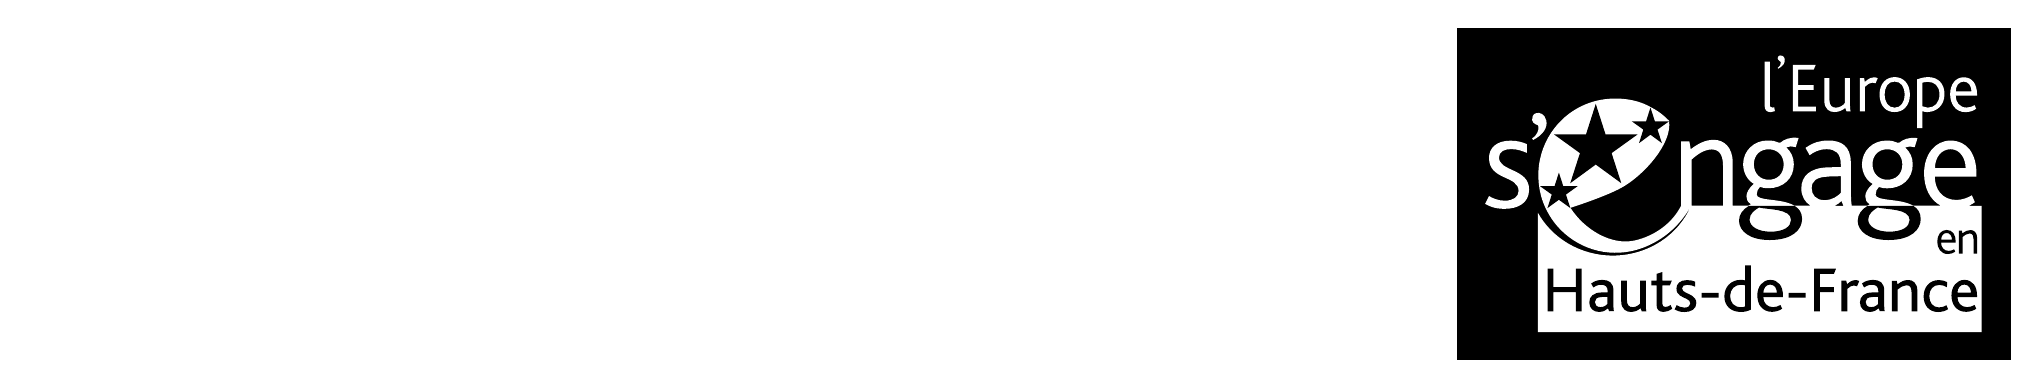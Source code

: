 \usetikzlibrary{svg.path}
\begin{tikzpicture}[x=1pt,y=1pt]
  \fill[black] (-10,10) rectangle +(200,-120);
  \fill[white] svg{M 174.7 -54.37 C 175.56 -54 176.35 -53.54 176.95 -53.05 L 175.86 -50.57 C 174.47 -51.46 172.29 -52.25 170.27 -52.25 C 165.05 -52.25 162.47 -48.29 162.47 -43.79 H 177.54 V -42.93 C 177.54 -35.62 174.21 -30.8 168.16 -30.8 C 162.5 -30.8 158.6 -35.86 158.6 -42.67 C 158.6 -47.69 160.62 -52.32 164.69 -54.33 H 154.64 C 150.01 -51.56 141.08 -52.81 141.08 -50.3 C 141.08 -49.11 141.55 -48.35 142.27 -47.56 C 143.17 -47.92 144.16 -48.05 145.25 -48.05 C 150.74 -48.05 154.5 -44.52 154.5 -39.39 C 154.5 -36.91 153.51 -34.86 151.76 -33.28 C 152.75 -32.78 153.94 -32.88 155.2 -33.18 L 156.22 -29.91 C 153.28 -29.41 150.87 -30.47 149.64 -31.56 C 149.48 -31.72 149.35 -31.76 149.05 -31.59 C 147.89 -31 146.67 -30.8 144.92 -30.8 C 140.16 -30.8 136.16 -34.43 136.16 -39.36 C 136.16 -42.3 137.61 -45.08 140.03 -46.47 C 138.14 -48.05 137.35 -49.81 137.35 -50.93 C 137.35 -52.02 137.71 -53.11 139 -53.81 C 138.67 -53.97 138.37 -54.14 138.07 -54.33 H 132.46 C 132.26 -53.34 132.12 -51.26 132.12 -45.9 V -38.73 C 132.12 -32.72 128.55 -30.77 124.06 -30.77 C 121.08 -30.77 118.6 -31.43 115.76 -33.44 L 117.25 -36.09 C 118.51 -35.13 120.39 -33.91 123.43 -33.91 C 126.41 -33.91 128.49 -35.26 128.49 -39.26 V -40.35 L 123.7 -40.48 C 117.48 -40.68 114.24 -43.52 114.24 -48.15 C 114.24 -50.96 115.6 -53.11 117.55 -54.3 H 111.66 C 107.04 -51.52 98.11 -52.78 98.11 -50.27 C 98.11 -49.08 98.57 -48.32 99.3 -47.52 C 100.19 -47.89 101.18 -48.02 102.28 -48.02 C 107.76 -48.02 111.53 -44.48 111.53 -39.36 C 111.53 -36.88 110.54 -34.83 108.79 -33.24 C 109.78 -32.75 110.97 -32.85 112.23 -33.15 L 113.25 -29.87 C 110.31 -29.38 107.89 -30.43 106.7 -31.53 C 106.54 -31.69 106.41 -31.72 106.11 -31.56 C 104.95 -30.96 103.73 -30.77 101.98 -30.77 C 97.22 -30.77 93.22 -34.4 93.22 -39.33 C 93.22 -42.27 94.67 -45.05 97.09 -46.43 C 95.2 -48.02 94.41 -49.77 94.41 -50.9 C 94.41 -51.99 94.77 -53.08 96.06 -53.77 C 95.73 -53.94 95.43 -54.1 95.14 -54.3 H 89.45 V -38.83 C 89.45 -32.98 86.08 -30.53 82.67 -30.53 C 79.4 -30.53 77.05 -31.89 74.28 -33.91 L 73.78 -31.13 H 70.81 V -54.3 C 67.63 -60.71 61.15 -65.31 54.01 -66.9 C 45.45 -68.78 35.83 -62.9 30.78 -55.06 C 30.68 -54.9 30.81 -55.09 30.81 -55.09 S 43.3 -51.13 49.32 -47.79 C 57.25 -43.39 67.7 -31.89 66.44 -23.63 C 64.26 -21.54 62.94 -20.22 58.38 -17.97 C 53.39 -15.53 45.98 -14.8 39.44 -16.62 C 27.6 -19.92 19.73 -30.47 19.24 -42.1 V -44.42 C 19.27 -45.05 19.3 -45.67 19.37 -46.3 C 19.37 -46.37 19.4 -46.47 19.4 -46.53 C 19.4 -46.63 19.44 -46.76 19.44 -46.86 C 19.6 -48.19 19.83 -49.48 20.2 -50.8 C 20.23 -50.86 20.23 -50.93 20.26 -51 C 20.66 -52.42 21.16 -53.77 21.78 -55.09 C 21.78 -55.09 21.78 -55.13 21.82 -55.13 C 22.48 -56.55 23.24 -57.9 24.1 -59.16 C 24.13 -59.23 24.16 -59.26 24.2 -59.33 L 24.23 -59.36 C 24.79 -60.15 25.39 -60.95 26.02 -61.67 C 32.86 -69.57 43.9 -73.31 54.61 -70.3 C 60.92 -68.52 69.02 -63.99 74.41 -54.37 C 69.85 -64.91 58.87 -72.35 46.11 -72.35 C 34.38 -72.35 24.16 -66.07 19.04 -56.88 V -99.98 H 179.43 V -54.37 H 174.57 Z M 168.19 -33.91 C 171.76 -33.91 173.61 -37.44 173.61 -40.72 H 162.54 C 162.54 -36.98 164.72 -33.91 168.19 -33.91 Z M 139.96 -39.36 C 139.96 -36.09 142.14 -33.94 145.31 -33.94 C 148.45 -33.94 150.74 -36.12 150.74 -39.39 C 150.74 -42.96 148.39 -44.95 145.31 -44.95 C 142.14 -44.95 139.96 -42.6 139.96 -39.33 Z M 97.09 -39.36 C 97.09 -36.09 99.27 -33.94 102.44 -33.94 C 105.58 -33.94 107.86 -36.12 107.86 -39.39 C 107.86 -42.96 105.51 -44.95 102.44 -44.95 C 99.27 -44.95 97.09 -42.6 97.09 -39.33 Z M 123.89 -43.79 L 128.55 -43.66 V -49.64 C 127.46 -50.8 125.61 -52.32 122.54 -52.32 S 117.98 -50.37 117.98 -47.99 C 117.98 -45.41 119.66 -43.95 123.89 -43.82 Z M 128.75 -52.65 L 129.45 -54.37 H 126.31 C 127.3 -53.87 128.09 -53.28 128.75 -52.65 Z M 74.57 -54.37 V -37.67 C 76.43 -36.02 79 -34 81.88 -34 C 85.45 -34 85.95 -37.28 85.95 -40.22 V -54.33 H 74.57 Z M 22.08 -23.53 C 22.71 -26.14 20.73 -28.85 17.35 -30.57 C 17.06 -30.57 16.86 -30.34 16.96 -30.04 C 18.54 -29.15 19.54 -27 19.24 -25.71 C 19.07 -25.01 19.01 -25.18 18.28 -24.95 C 17.62 -24.75 17.09 -24.02 16.96 -23.39 C 16.73 -22.34 17.35 -21.11 18.54 -20.85 C 19.73 -20.55 21.52 -21.21 22.08 -23.53 Z M 6.97 -55.46 C 3.6 -55.46 1.55 -54.57 0 -53.67 L 1.39 -50.83 C 2.48 -51.52 4.53 -52.52 7.11 -52.52 C 9.98 -52.52 12.07 -51.23 12.07 -49.05 C 12.07 -43.26 1.39 -45.31 1.39 -37.05 C 1.39 -33.67 3.83 -30.83 9.19 -30.83 C 11.67 -30.83 13.55 -31.39 15.11 -32.09 V -35.26 C 13.45 -34.57 11.77 -33.87 9.35 -33.87 C 6.97 -33.87 4.99 -34.73 4.99 -36.85 C 4.99 -42.1 15.87 -40.78 15.87 -48.48 C 15.87 -53.41 11.8 -55.46 6.97 -55.46 Z M 108.23 -1.35 C 108.52 -2.63 107.56 -3.96 105.91 -4.82 C 105.75 -4.82 105.68 -4.68 105.71 -4.55 C 106.51 -4.12 107 -3.06 106.84 -2.4 C 106.77 -2.07 106.74 -2.14 106.37 -2.04 C 106.04 -1.94 105.78 -1.58 105.71 -1.28 C 105.58 -.75 105.91 -.16 106.51 -.02 S 107.96 -.22 108.26 -1.35 Z M 103.1 -20.52 C 101.61 -20.52 100.99 -19.56 100.99 -18.3 V -2.24 H 102.84 V -17.48 C 102.84 -18.63 103.1 -18.87 103.83 -18.87 C 103.96 -18.87 104.16 -18.87 104.46 -18.8 L 104.69 -20.15 C 104.13 -20.42 103.7 -20.55 103.1 -20.55 Z M 111.2 -20.25 V -3.46 H 119.43 L 118.7 -5.18 H 113.05 V -10.8 H 118.67 V -12.52 H 113.05 V -18.5 H 119.5 V -20.25 Z M 130.6 -20.25 L 130.11 -19 C 129.22 -19.76 127.83 -20.48 126.21 -20.48 S 122.54 -19.66 122.54 -16.25 V -8.19 H 124.39 V -16.09 C 124.39 -18.1 125.22 -18.9 126.74 -18.9 S 129.45 -17.94 129.94 -17.28 V -8.19 H 131.79 V -15.2 C 131.79 -19 131.86 -19.72 132.06 -20.25 H 130.57 Z M 141.05 -10.07 C 140.79 -9.97 140.42 -9.87 139.89 -9.87 C 139.17 -9.87 138.01 -10.47 137.25 -11.33 V -20.25 H 135.4 V -8.22 H 136.92 L 137.18 -9.61 C 138.84 -8.12 139.76 -7.92 140.62 -7.92 C 141.15 -7.92 141.61 -8.12 141.84 -8.29 L 141.05 -10.11 Z M 151.73 -19 C 150.8 -19.96 149.45 -20.48 147.93 -20.48 S 145.12 -19.99 144.19 -19 C 143.1 -17.87 142.5 -16.15 142.5 -14.17 S 143.1 -10.54 144.19 -9.41 C 145.15 -8.42 146.47 -7.86 147.96 -7.86 C 149.51 -7.86 150.8 -8.42 151.79 -9.41 C 152.85 -10.54 153.48 -12.19 153.48 -14.17 S 152.88 -17.84 151.76 -18.96 Z M 147.93 -9.48 C 145.64 -9.48 144.36 -11.3 144.36 -14.17 C 144.36 -17.01 145.71 -18.9 147.96 -18.9 S 151.56 -17.01 151.56 -14.17 S 150.27 -9.48 147.96 -9.48 Z M 159.96 -20.52 C 159.07 -20.52 158.47 -20.35 157.94 -20.12 V -26.27 H 156.09 V -8.68 C 156.92 -8.42 158.31 -7.86 160.02 -7.86 C 163.66 -7.86 165.97 -10.2 165.97 -14.04 C 165.97 -18.24 162.93 -20.45 159.92 -20.45 Z M 160.02 -9.58 C 159.16 -9.58 158.5 -9.71 157.97 -9.87 V -18.4 C 158.64 -18.7 159.13 -18.9 159.92 -18.9 C 162.44 -18.9 164.16 -17.08 164.16 -14.11 C 164.16 -10.93 162.24 -9.58 160.06 -9.58 Z M 170.01 -14.53 C 170.01 -16.82 171.33 -18.87 174.01 -18.87 C 175.03 -18.87 176.16 -18.47 176.85 -18.01 L 177.41 -19.29 C 176.55 -20.02 175.03 -20.52 173.61 -20.52 C 169.84 -20.52 168.02 -17.44 168.02 -14.01 C 168.02 -10.5 170.01 -7.92 172.92 -7.92 C 176.02 -7.92 177.74 -10.4 177.74 -14.14 V -14.57 H 170.04 Z M 172.95 -9.48 C 171.16 -9.48 170.04 -11.06 170.04 -12.98 H 175.73 C 175.73 -11.3 174.77 -9.48 172.95 -9.48 Z};
  \fill[black] svg{M 91.73 -59.72 C 91.73 -63.59 95.7 -66.73 102.8 -66.73 C 111 -66.73 114.51 -62.99 114.51 -59.13 C 114.51 -56.81 113.42 -55.36 111.8 -54.37 H 95.3 C 93.15 -55.69 91.73 -57.44 91.73 -59.72 Z M 98.9 -54.96 C 101.98 -55.82 110.51 -55.26 110.51 -59.49 C 110.51 -62.04 107.73 -63.72 103.1 -63.72 C 98.54 -63.72 95.53 -61.77 95.53 -59.36 C 95.53 -57.11 97.61 -55.79 98.9 -55 Z M 134.6 -59.72 C 134.6 -63.59 138.57 -66.73 145.68 -66.73 C 153.88 -66.73 157.38 -62.99 157.38 -59.13 C 157.38 -56.81 156.29 -55.36 154.67 -54.37 H 138.17 C 136.03 -55.69 134.64 -57.44 134.64 -59.72 Z M 141.78 -54.96 C 144.85 -55.82 153.38 -55.26 153.38 -59.49 C 153.38 -62.04 150.6 -63.72 145.98 -63.72 C 141.41 -63.72 138.41 -61.77 138.41 -59.36 C 138.41 -57.11 140.49 -55.79 141.78 -55 Z};
  \fill[black] svg{M 55.6 -31.72 L 59.73 -28.68 L 63.86 -31.72 L 62.28 -26.83 L 66.48 -23.82 H 61.32 L 59.73 -18.87 L 58.15 -23.82 H 52.96 L 57.15 -26.83 Z M 22.51 -55.19 L 26.64 -52.19 L 30.78 -55.19 L 29.19 -50.3 L 33.39 -47.29 H 28.23 L 26.64 -42.37 L 25.06 -47.29 H 19.87 L 24.06 -50.3 Z};
  \fill[black] svg{M 30.74 -46.2 L 39.96 -39.46 L 49.19 -46.2 L 45.68 -35.33 L 55.07 -28.58 H 43.5 L 39.96 -17.54 L 36.43 -28.58 H 24.89 L 34.25 -35.33 Z};
  \fill[black] svg{M 164.75 -67.69 C 164.75 -69.28 165.68 -70.66 167.49 -70.66 C 168.19 -70.66 168.98 -70.4 169.45 -70.07 L 169.84 -70.96 C 169.25 -71.46 168.19 -71.79 167.23 -71.79 C 164.65 -71.79 163.36 -69.67 163.36 -67.29 C 163.36 -64.88 164.72 -63.09 166.73 -63.09 C 168.88 -63.09 170.04 -64.78 170.04 -67.36 V -67.66 H 164.72 Z M 166.77 -64.18 C 165.54 -64.18 164.78 -65.28 164.78 -66.6 H 168.68 C 168.68 -65.44 168.02 -64.18 166.77 -64.18 Z M 176.49 -71.62 V -66.53 C 176.49 -65.51 176.32 -64.35 175.06 -64.35 C 174.04 -64.35 173.15 -65.08 172.49 -65.64 V -71.62 H 171.2 V -63.33 H 172.25 L 172.42 -64.32 C 173.41 -63.59 174.24 -63.13 175.4 -63.13 C 176.59 -63.13 177.78 -63.99 177.78 -66.07 V -71.66 H 176.49 Z};
  \fill[black] svg{M 32.76 -92.48 V -85.57 H 24.63 V -92.48 H 22.54 V -77.08 H 24.63 V -83.75 H 32.76 V -77.08 H 34.84 V -92.48 Z M 44.82 -92.48 L 44.39 -91.42 C 44.03 -91.75 43.6 -92.05 43.04 -92.32 C 42.51 -92.58 41.85 -92.71 41.06 -92.71 C 40.59 -92.71 40.13 -92.65 39.73 -92.48 C 39.3 -92.32 38.94 -92.08 38.64 -91.79 S 38.08 -91.13 37.88 -90.7 S 37.62 -89.8 37.62 -89.27 C 37.62 -88.15 38.01 -87.29 38.77 -86.66 S 40.66 -85.7 42.11 -85.67 L 44.26 -85.61 V -85.18 C 44.26 -84.32 44.03 -83.72 43.6 -83.39 S 42.61 -82.89 41.95 -82.89 C 41.25 -82.89 40.69 -82.99 40.23 -83.23 C 39.77 -83.42 39.37 -83.65 39.07 -83.85 L 38.31 -82.43 C 39.01 -81.94 39.67 -81.57 40.33 -81.41 C 40.96 -81.24 41.65 -81.14 42.38 -81.14 C 42.94 -81.14 43.5 -81.21 43.96 -81.34 C 44.46 -81.47 44.89 -81.7 45.22 -82 C 45.58 -82.3 45.85 -82.7 46.05 -83.19 S 46.34 -84.28 46.34 -84.98 V -90.3 C 46.34 -90.73 46.38 -91.09 46.38 -91.39 C 46.41 -91.69 46.41 -91.92 46.44 -92.05 C 46.48 -92.22 46.51 -92.35 46.54 -92.45 H 44.82 Z M 44.23 -87.26 L 42.21 -87.32 C 41.29 -87.36 40.63 -87.52 40.23 -87.82 S 39.63 -88.55 39.63 -89.11 C 39.63 -89.64 39.8 -90.07 40.13 -90.43 S 40.99 -90.96 41.65 -90.96 S 42.84 -90.83 43.24 -90.6 S 43.96 -90.13 44.2 -89.87 V -87.19 Z M 56.59 -92.48 L 56.16 -91.36 C 55.77 -91.72 55.27 -92.02 54.64 -92.32 C 54.05 -92.58 53.35 -92.71 52.63 -92.71 C 52.26 -92.71 51.86 -92.65 51.47 -92.55 C 51.07 -92.41 50.67 -92.22 50.34 -91.92 S 49.72 -91.22 49.48 -90.7 S 49.15 -89.51 49.15 -88.71 V -81.44 H 51.24 V -88.55 C 51.24 -89.37 51.4 -90 51.77 -90.4 S 52.63 -90.99 53.32 -90.99 C 53.62 -90.99 53.91 -90.96 54.21 -90.86 C 54.48 -90.76 54.74 -90.66 54.97 -90.53 S 55.4 -90.27 55.57 -90.13 S 55.9 -89.84 56 -89.7 V -81.44 H 58.05 V -90.17 C 58.05 -90.63 58.08 -91.03 58.08 -91.32 C 58.11 -91.62 58.11 -91.85 58.15 -92.05 C 58.18 -92.22 58.21 -92.38 58.24 -92.48 H 56.56 Z M 66.08 -92.41 C 65.52 -92.61 64.96 -92.71 64.46 -92.71 C 63.6 -92.71 62.94 -92.48 62.54 -92.05 S 61.95 -91.03 61.95 -90.3 V -83.09 H 60.1 V -81.44 H 61.95 V -78.96 L 64.03 -78.3 V -81.44 H 67.43 L 66.74 -83.09 H 64 V -89.61 C 64 -90.5 64.36 -90.93 65.09 -90.93 C 65.45 -90.93 65.81 -90.86 66.18 -90.7 C 66.51 -90.53 66.81 -90.37 67 -90.2 L 67.6 -91.59 C 67.14 -91.92 66.61 -92.22 66.05 -92.41 Z M 75.96 -90.93 C 75.73 -91.36 75.43 -91.69 75.04 -91.95 S 74.18 -92.41 73.68 -92.55 C 73.15 -92.68 72.59 -92.75 72 -92.75 C 71.17 -92.75 70.44 -92.65 69.88 -92.45 S 68.86 -92.05 68.46 -91.82 L 69.19 -90.27 C 69.48 -90.46 69.88 -90.66 70.38 -90.86 C 70.84 -91.06 71.4 -91.16 71.96 -91.16 C 72.62 -91.16 73.15 -91.03 73.55 -90.76 S 74.14 -90.13 74.14 -89.67 C 74.14 -89.27 74.01 -88.94 73.78 -88.68 C 73.52 -88.41 73.22 -88.22 72.86 -88.02 S 72.06 -87.65 71.63 -87.46 C 71.2 -87.29 70.81 -87.06 70.41 -86.8 C 70.05 -86.53 69.72 -86.2 69.48 -85.8 C 69.22 -85.41 69.12 -84.88 69.12 -84.25 C 69.12 -83.82 69.19 -83.42 69.35 -83.06 S 69.75 -82.37 70.08 -82.1 C 70.41 -81.8 70.81 -81.61 71.27 -81.44 C 71.76 -81.27 72.33 -81.21 72.95 -81.21 S 74.11 -81.27 74.61 -81.37 C 75.07 -81.47 75.5 -81.64 75.9 -81.8 V -83.59 C 75.47 -83.42 75.04 -83.26 74.57 -83.13 S 73.62 -82.93 73.02 -82.93 C 72.46 -82.93 72.03 -83.03 71.67 -83.23 S 71.14 -83.75 71.14 -84.18 C 71.14 -84.55 71.27 -84.84 71.53 -85.11 C 71.8 -85.34 72.1 -85.54 72.49 -85.74 C 72.86 -85.94 73.29 -86.1 73.71 -86.3 C 74.18 -86.5 74.57 -86.73 74.94 -86.99 S 75.63 -87.59 75.9 -87.99 S 76.29 -88.91 76.29 -89.51 S 76.19 -90.6 75.96 -91.03 Z M 78.24 -87.59 V -85.84 H 84.39 V -87.59 Z M 94.47 -92.48 C 93.85 -92.65 93.09 -92.71 92.26 -92.71 C 91.47 -92.71 90.71 -92.58 90.01 -92.35 S 88.69 -91.75 88.16 -91.29 S 87.23 -90.23 86.9 -89.54 C 86.61 -88.84 86.44 -88.02 86.44 -87.06 C 86.44 -86.2 86.57 -85.41 86.87 -84.68 S 87.57 -83.32 88.09 -82.8 S 89.25 -81.87 89.95 -81.57 S 91.43 -81.14 92.26 -81.14 C 92.62 -81.14 92.92 -81.14 93.18 -81.18 S 93.68 -81.24 93.91 -81.31 V -75.92 H 95.99 V -91.89 C 95.6 -92.12 95.07 -92.28 94.44 -92.45 Z M 93.95 -83.13 C 93.71 -83.06 93.52 -82.99 93.28 -82.96 S 92.76 -82.89 92.36 -82.89 C 91.83 -82.89 91.33 -82.99 90.87 -83.19 S 89.98 -83.65 89.65 -83.99 C 89.28 -84.35 89.02 -84.78 88.82 -85.27 S 88.52 -86.37 88.52 -86.96 C 88.52 -88.12 88.85 -89.11 89.52 -89.87 S 91.17 -90.99 92.52 -90.99 C 92.79 -90.99 93.05 -90.96 93.32 -90.93 S 93.78 -90.83 93.95 -90.73 Z M 100.52 -87.42 C 100.52 -87.92 100.59 -88.38 100.75 -88.81 S 101.15 -89.61 101.45 -89.94 S 102.11 -90.53 102.54 -90.7 C 102.97 -90.89 103.47 -90.99 104.03 -90.99 C 104.52 -90.99 104.99 -90.93 105.45 -90.76 C 105.91 -90.63 106.34 -90.43 106.7 -90.2 L 107.3 -91.56 C 106.8 -91.92 106.24 -92.18 105.58 -92.38 S 104.26 -92.68 103.63 -92.68 C 102.74 -92.68 101.94 -92.51 101.28 -92.18 S 100.06 -91.42 99.63 -90.89 S 98.87 -89.74 98.67 -89.01 C 98.47 -88.32 98.34 -87.56 98.34 -86.76 S 98.44 -85.24 98.67 -84.55 S 99.2 -83.26 99.63 -82.76 C 100.06 -82.23 100.52 -81.84 101.12 -81.57 C 101.68 -81.27 102.34 -81.14 103.04 -81.14 C 103.76 -81.14 104.39 -81.27 104.95 -81.54 S 106.01 -82.2 106.41 -82.7 S 107.1 -83.79 107.3 -84.48 S 107.6 -85.97 107.6 -86.83 V -87.36 H 100.52 Z M 105.25 -84.71 C 105.15 -84.35 104.99 -84.05 104.82 -83.75 C 104.62 -83.46 104.39 -83.26 104.06 -83.09 C 103.76 -82.93 103.4 -82.83 103 -82.83 S 102.28 -82.89 101.98 -83.06 S 101.42 -83.42 101.18 -83.69 S 100.79 -84.28 100.69 -84.65 C 100.56 -85.01 100.52 -85.37 100.52 -85.77 H 105.42 C 105.42 -85.41 105.35 -85.04 105.25 -84.71 Z M 109.68 -87.59 V -85.84 H 115.83 V -87.59 Z M 126.04 -78.93 H 120.92 V -83.75 H 126.01 V -85.57 H 120.92 V -92.48 H 118.87 V -77.08 H 126.77 Z M 134.31 -83.42 C 133.98 -83.26 133.61 -83.16 133.22 -83.16 C 132.85 -83.16 132.46 -83.26 132.09 -83.46 C 131.7 -83.65 131.3 -83.95 130.84 -84.38 V -92.48 H 128.75 V -81.44 H 130.47 L 130.77 -82.7 C 131.46 -82.07 132.03 -81.67 132.49 -81.47 S 133.38 -81.18 133.81 -81.18 C 134.11 -81.18 134.37 -81.21 134.6 -81.31 C 134.84 -81.37 135 -81.47 135.17 -81.57 L 134.34 -83.49 Z M 142.64 -92.48 L 142.21 -91.42 C 141.84 -91.75 141.41 -92.05 140.85 -92.32 C 140.32 -92.58 139.66 -92.71 138.87 -92.71 C 138.41 -92.71 137.94 -92.65 137.55 -92.48 C 137.12 -92.32 136.75 -92.08 136.46 -91.79 S 135.89 -91.13 135.69 -90.7 S 135.43 -89.8 135.43 -89.27 C 135.43 -88.15 135.83 -87.29 136.59 -86.66 S 138.47 -85.7 139.93 -85.67 L 142.07 -85.61 V -85.18 C 142.07 -84.32 141.84 -83.72 141.41 -83.39 S 140.42 -82.89 139.79 -82.89 C 139.1 -82.89 138.54 -82.99 138.07 -83.23 C 137.61 -83.42 137.22 -83.65 136.92 -83.85 L 136.16 -82.43 C 136.85 -81.94 137.51 -81.57 138.17 -81.41 C 138.8 -81.24 139.5 -81.14 140.22 -81.14 C 140.79 -81.14 141.35 -81.21 141.81 -81.34 C 142.31 -81.47 142.74 -81.7 143.07 -82 C 143.43 -82.3 143.69 -82.7 143.89 -83.19 S 144.19 -84.28 144.19 -84.98 V -90.3 C 144.19 -90.73 144.22 -91.09 144.22 -91.39 C 144.26 -91.69 144.26 -91.92 144.29 -92.05 C 144.32 -92.22 144.36 -92.35 144.39 -92.45 H 142.67 Z M 142.04 -87.26 L 140.03 -87.32 C 139.1 -87.36 138.44 -87.52 138.04 -87.82 S 137.45 -88.55 137.45 -89.11 C 137.45 -89.64 137.61 -90.07 137.94 -90.43 S 138.8 -90.96 139.46 -90.96 S 140.65 -90.83 141.05 -90.6 S 141.78 -90.13 142.01 -89.87 V -87.19 Z M 154.07 -92.48 V -85.77 C 154.07 -85.44 154.04 -85.11 154.01 -84.81 C 153.97 -84.48 153.88 -84.18 153.78 -83.92 C 153.64 -83.65 153.48 -83.42 153.21 -83.29 C 152.98 -83.13 152.65 -83.06 152.26 -83.06 C 151.66 -83.06 151.07 -83.23 150.54 -83.56 C 149.98 -83.89 149.48 -84.22 149.05 -84.61 V -92.51 H 146.97 V -81.47 H 148.72 L 148.98 -82.73 C 149.61 -82.27 150.24 -81.9 150.83 -81.61 C 151.43 -81.34 152.12 -81.18 152.88 -81.18 C 153.28 -81.18 153.68 -81.24 154.07 -81.37 S 154.8 -81.74 155.13 -82.07 C 155.43 -82.4 155.69 -82.8 155.89 -83.29 S 156.16 -84.38 156.16 -85.08 V -92.48 Z M 165.78 -92.38 C 165.15 -92.61 164.45 -92.75 163.69 -92.75 C 162.83 -92.75 162.07 -92.58 161.41 -92.28 S 160.22 -91.56 159.76 -91.06 C 159.33 -90.53 159 -89.94 158.77 -89.27 C 158.54 -88.58 158.44 -87.85 158.44 -87.09 C 158.44 -86.3 158.57 -85.54 158.8 -84.84 S 159.4 -83.52 159.86 -82.96 C 160.32 -82.43 160.92 -81.97 161.61 -81.67 C 162.31 -81.34 163.1 -81.21 163.99 -81.21 C 164.59 -81.21 165.11 -81.27 165.61 -81.41 S 166.54 -81.7 166.9 -81.94 L 166.87 -83.79 C 166.5 -83.52 166.11 -83.32 165.61 -83.19 C 165.15 -83.03 164.59 -82.96 164.02 -82.96 S 163 -83.06 162.54 -83.26 C 162.11 -83.46 161.74 -83.75 161.41 -84.12 C 161.11 -84.48 160.88 -84.91 160.72 -85.41 S 160.49 -86.43 160.49 -87.03 C 160.49 -87.59 160.55 -88.12 160.72 -88.61 S 161.11 -89.54 161.38 -89.9 C 161.68 -90.27 162.04 -90.53 162.47 -90.76 C 162.9 -90.96 163.4 -91.09 163.96 -91.09 S 165.05 -91.03 165.48 -90.86 S 166.3 -90.5 166.67 -90.3 L 167.26 -91.72 C 166.83 -92.02 166.3 -92.25 165.68 -92.48 Z M 170.67 -87.42 C 170.67 -87.92 170.73 -88.38 170.9 -88.81 S 171.3 -89.61 171.59 -89.94 S 172.25 -90.53 172.68 -90.7 C 173.11 -90.89 173.61 -90.99 174.17 -90.99 C 174.67 -90.99 175.13 -90.93 175.59 -90.76 C 176.06 -90.63 176.49 -90.43 176.85 -90.2 L 177.44 -91.56 C 176.95 -91.92 176.39 -92.18 175.73 -92.38 S 174.4 -92.68 173.78 -92.68 C 172.88 -92.68 172.09 -92.51 171.43 -92.18 S 170.21 -91.42 169.78 -90.89 S 169.02 -89.74 168.82 -89.01 C 168.62 -88.32 168.49 -87.56 168.49 -86.76 S 168.59 -85.24 168.82 -84.55 S 169.35 -83.26 169.78 -82.76 C 170.21 -82.23 170.67 -81.84 171.26 -81.57 C 171.83 -81.27 172.49 -81.14 173.18 -81.14 C 173.91 -81.14 174.54 -81.27 175.1 -81.54 S 176.16 -82.2 176.55 -82.7 S 177.25 -83.79 177.44 -84.48 S 177.74 -85.97 177.74 -86.83 V -87.36 H 170.67 Z M 175.4 -84.71 C 175.3 -84.35 175.13 -84.05 174.97 -83.75 C 174.77 -83.46 174.54 -83.26 174.21 -83.09 C 173.91 -82.93 173.54 -82.83 173.15 -82.83 S 172.42 -82.89 172.12 -83.06 S 171.56 -83.42 171.33 -83.69 S 170.93 -84.28 170.83 -84.65 C 170.7 -85.01 170.67 -85.37 170.67 -85.77 H 175.56 C 175.56 -85.41 175.49 -85.04 175.4 -84.71 Z};
\end{tikzpicture}
